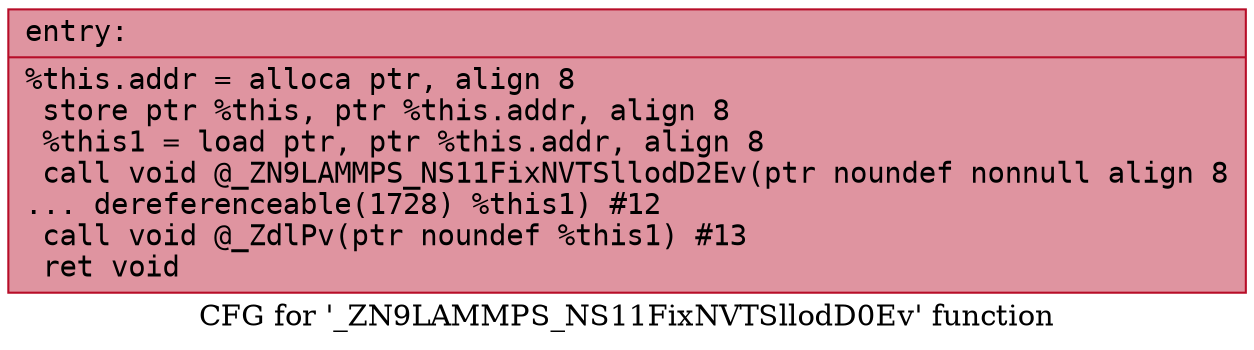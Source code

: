 digraph "CFG for '_ZN9LAMMPS_NS11FixNVTSllodD0Ev' function" {
	label="CFG for '_ZN9LAMMPS_NS11FixNVTSllodD0Ev' function";

	Node0x55d749cca7f0 [shape=record,color="#b70d28ff", style=filled, fillcolor="#b70d2870" fontname="Courier",label="{entry:\l|  %this.addr = alloca ptr, align 8\l  store ptr %this, ptr %this.addr, align 8\l  %this1 = load ptr, ptr %this.addr, align 8\l  call void @_ZN9LAMMPS_NS11FixNVTSllodD2Ev(ptr noundef nonnull align 8\l... dereferenceable(1728) %this1) #12\l  call void @_ZdlPv(ptr noundef %this1) #13\l  ret void\l}"];
}

